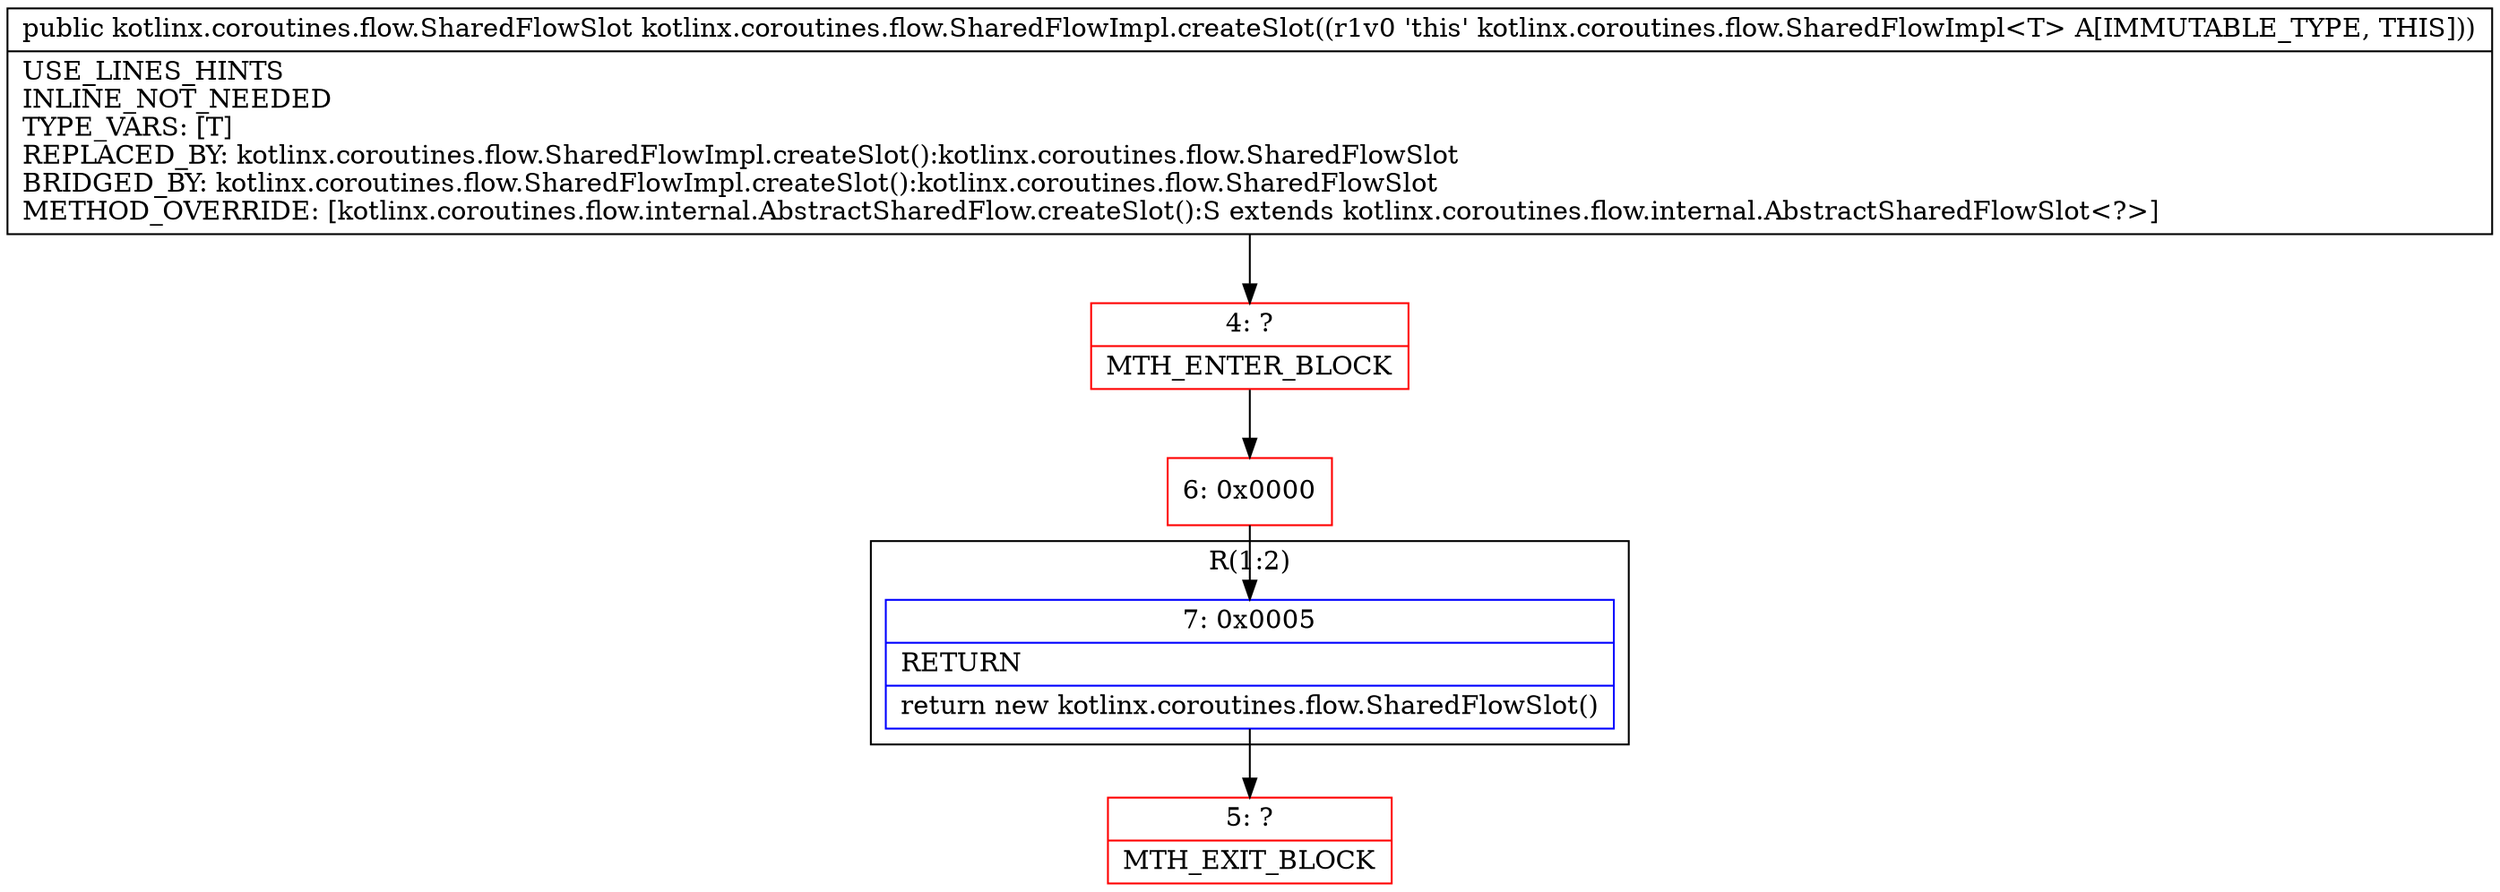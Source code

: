 digraph "CFG forkotlinx.coroutines.flow.SharedFlowImpl.createSlot()Lkotlinx\/coroutines\/flow\/SharedFlowSlot;" {
subgraph cluster_Region_201361822 {
label = "R(1:2)";
node [shape=record,color=blue];
Node_7 [shape=record,label="{7\:\ 0x0005|RETURN\l|return new kotlinx.coroutines.flow.SharedFlowSlot()\l}"];
}
Node_4 [shape=record,color=red,label="{4\:\ ?|MTH_ENTER_BLOCK\l}"];
Node_6 [shape=record,color=red,label="{6\:\ 0x0000}"];
Node_5 [shape=record,color=red,label="{5\:\ ?|MTH_EXIT_BLOCK\l}"];
MethodNode[shape=record,label="{public kotlinx.coroutines.flow.SharedFlowSlot kotlinx.coroutines.flow.SharedFlowImpl.createSlot((r1v0 'this' kotlinx.coroutines.flow.SharedFlowImpl\<T\> A[IMMUTABLE_TYPE, THIS]))  | USE_LINES_HINTS\lINLINE_NOT_NEEDED\lTYPE_VARS: [T]\lREPLACED_BY: kotlinx.coroutines.flow.SharedFlowImpl.createSlot():kotlinx.coroutines.flow.SharedFlowSlot\lBRIDGED_BY: kotlinx.coroutines.flow.SharedFlowImpl.createSlot():kotlinx.coroutines.flow.SharedFlowSlot\lMETHOD_OVERRIDE: [kotlinx.coroutines.flow.internal.AbstractSharedFlow.createSlot():S extends kotlinx.coroutines.flow.internal.AbstractSharedFlowSlot\<?\>]\l}"];
MethodNode -> Node_4;Node_7 -> Node_5;
Node_4 -> Node_6;
Node_6 -> Node_7;
}

